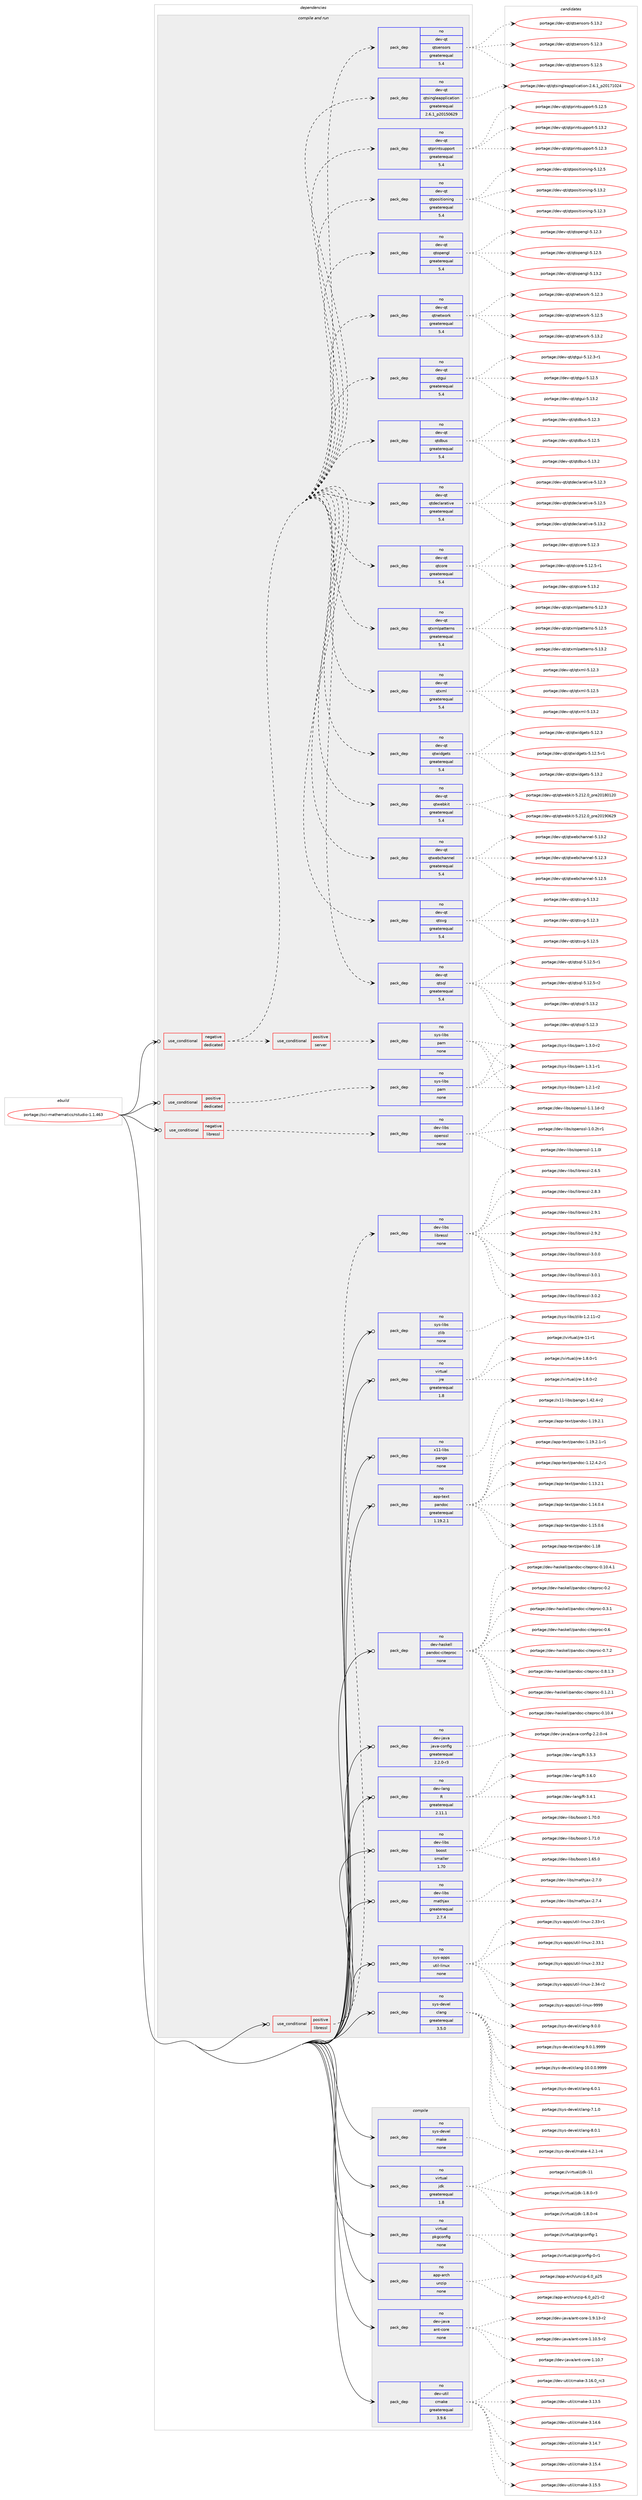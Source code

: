 digraph prolog {

# *************
# Graph options
# *************

newrank=true;
concentrate=true;
compound=true;
graph [rankdir=LR,fontname=Helvetica,fontsize=10,ranksep=1.5];#, ranksep=2.5, nodesep=0.2];
edge  [arrowhead=vee];
node  [fontname=Helvetica,fontsize=10];

# **********
# The ebuild
# **********

subgraph cluster_leftcol {
color=gray;
rank=same;
label=<<i>ebuild</i>>;
id [label="portage://sci-mathematics/rstudio-1.1.463", color=red, width=4, href="../sci-mathematics/rstudio-1.1.463.svg"];
}

# ****************
# The dependencies
# ****************

subgraph cluster_midcol {
color=gray;
label=<<i>dependencies</i>>;
subgraph cluster_compile {
fillcolor="#eeeeee";
style=filled;
label=<<i>compile</i>>;
subgraph pack290771 {
dependency395340 [label=<<TABLE BORDER="0" CELLBORDER="1" CELLSPACING="0" CELLPADDING="4" WIDTH="220"><TR><TD ROWSPAN="6" CELLPADDING="30">pack_dep</TD></TR><TR><TD WIDTH="110">no</TD></TR><TR><TD>app-arch</TD></TR><TR><TD>unzip</TD></TR><TR><TD>none</TD></TR><TR><TD></TD></TR></TABLE>>, shape=none, color=blue];
}
id:e -> dependency395340:w [weight=20,style="solid",arrowhead="vee"];
subgraph pack290772 {
dependency395341 [label=<<TABLE BORDER="0" CELLBORDER="1" CELLSPACING="0" CELLPADDING="4" WIDTH="220"><TR><TD ROWSPAN="6" CELLPADDING="30">pack_dep</TD></TR><TR><TD WIDTH="110">no</TD></TR><TR><TD>dev-java</TD></TR><TR><TD>ant-core</TD></TR><TR><TD>none</TD></TR><TR><TD></TD></TR></TABLE>>, shape=none, color=blue];
}
id:e -> dependency395341:w [weight=20,style="solid",arrowhead="vee"];
subgraph pack290773 {
dependency395342 [label=<<TABLE BORDER="0" CELLBORDER="1" CELLSPACING="0" CELLPADDING="4" WIDTH="220"><TR><TD ROWSPAN="6" CELLPADDING="30">pack_dep</TD></TR><TR><TD WIDTH="110">no</TD></TR><TR><TD>dev-util</TD></TR><TR><TD>cmake</TD></TR><TR><TD>greaterequal</TD></TR><TR><TD>3.9.6</TD></TR></TABLE>>, shape=none, color=blue];
}
id:e -> dependency395342:w [weight=20,style="solid",arrowhead="vee"];
subgraph pack290774 {
dependency395343 [label=<<TABLE BORDER="0" CELLBORDER="1" CELLSPACING="0" CELLPADDING="4" WIDTH="220"><TR><TD ROWSPAN="6" CELLPADDING="30">pack_dep</TD></TR><TR><TD WIDTH="110">no</TD></TR><TR><TD>sys-devel</TD></TR><TR><TD>make</TD></TR><TR><TD>none</TD></TR><TR><TD></TD></TR></TABLE>>, shape=none, color=blue];
}
id:e -> dependency395343:w [weight=20,style="solid",arrowhead="vee"];
subgraph pack290775 {
dependency395344 [label=<<TABLE BORDER="0" CELLBORDER="1" CELLSPACING="0" CELLPADDING="4" WIDTH="220"><TR><TD ROWSPAN="6" CELLPADDING="30">pack_dep</TD></TR><TR><TD WIDTH="110">no</TD></TR><TR><TD>virtual</TD></TR><TR><TD>jdk</TD></TR><TR><TD>greaterequal</TD></TR><TR><TD>1.8</TD></TR></TABLE>>, shape=none, color=blue];
}
id:e -> dependency395344:w [weight=20,style="solid",arrowhead="vee"];
subgraph pack290776 {
dependency395345 [label=<<TABLE BORDER="0" CELLBORDER="1" CELLSPACING="0" CELLPADDING="4" WIDTH="220"><TR><TD ROWSPAN="6" CELLPADDING="30">pack_dep</TD></TR><TR><TD WIDTH="110">no</TD></TR><TR><TD>virtual</TD></TR><TR><TD>pkgconfig</TD></TR><TR><TD>none</TD></TR><TR><TD></TD></TR></TABLE>>, shape=none, color=blue];
}
id:e -> dependency395345:w [weight=20,style="solid",arrowhead="vee"];
}
subgraph cluster_compileandrun {
fillcolor="#eeeeee";
style=filled;
label=<<i>compile and run</i>>;
subgraph cond97845 {
dependency395346 [label=<<TABLE BORDER="0" CELLBORDER="1" CELLSPACING="0" CELLPADDING="4"><TR><TD ROWSPAN="3" CELLPADDING="10">use_conditional</TD></TR><TR><TD>negative</TD></TR><TR><TD>dedicated</TD></TR></TABLE>>, shape=none, color=red];
subgraph pack290777 {
dependency395347 [label=<<TABLE BORDER="0" CELLBORDER="1" CELLSPACING="0" CELLPADDING="4" WIDTH="220"><TR><TD ROWSPAN="6" CELLPADDING="30">pack_dep</TD></TR><TR><TD WIDTH="110">no</TD></TR><TR><TD>dev-qt</TD></TR><TR><TD>qtcore</TD></TR><TR><TD>greaterequal</TD></TR><TR><TD>5.4</TD></TR></TABLE>>, shape=none, color=blue];
}
dependency395346:e -> dependency395347:w [weight=20,style="dashed",arrowhead="vee"];
subgraph pack290778 {
dependency395348 [label=<<TABLE BORDER="0" CELLBORDER="1" CELLSPACING="0" CELLPADDING="4" WIDTH="220"><TR><TD ROWSPAN="6" CELLPADDING="30">pack_dep</TD></TR><TR><TD WIDTH="110">no</TD></TR><TR><TD>dev-qt</TD></TR><TR><TD>qtdeclarative</TD></TR><TR><TD>greaterequal</TD></TR><TR><TD>5.4</TD></TR></TABLE>>, shape=none, color=blue];
}
dependency395346:e -> dependency395348:w [weight=20,style="dashed",arrowhead="vee"];
subgraph pack290779 {
dependency395349 [label=<<TABLE BORDER="0" CELLBORDER="1" CELLSPACING="0" CELLPADDING="4" WIDTH="220"><TR><TD ROWSPAN="6" CELLPADDING="30">pack_dep</TD></TR><TR><TD WIDTH="110">no</TD></TR><TR><TD>dev-qt</TD></TR><TR><TD>qtdbus</TD></TR><TR><TD>greaterequal</TD></TR><TR><TD>5.4</TD></TR></TABLE>>, shape=none, color=blue];
}
dependency395346:e -> dependency395349:w [weight=20,style="dashed",arrowhead="vee"];
subgraph pack290780 {
dependency395350 [label=<<TABLE BORDER="0" CELLBORDER="1" CELLSPACING="0" CELLPADDING="4" WIDTH="220"><TR><TD ROWSPAN="6" CELLPADDING="30">pack_dep</TD></TR><TR><TD WIDTH="110">no</TD></TR><TR><TD>dev-qt</TD></TR><TR><TD>qtgui</TD></TR><TR><TD>greaterequal</TD></TR><TR><TD>5.4</TD></TR></TABLE>>, shape=none, color=blue];
}
dependency395346:e -> dependency395350:w [weight=20,style="dashed",arrowhead="vee"];
subgraph pack290781 {
dependency395351 [label=<<TABLE BORDER="0" CELLBORDER="1" CELLSPACING="0" CELLPADDING="4" WIDTH="220"><TR><TD ROWSPAN="6" CELLPADDING="30">pack_dep</TD></TR><TR><TD WIDTH="110">no</TD></TR><TR><TD>dev-qt</TD></TR><TR><TD>qtnetwork</TD></TR><TR><TD>greaterequal</TD></TR><TR><TD>5.4</TD></TR></TABLE>>, shape=none, color=blue];
}
dependency395346:e -> dependency395351:w [weight=20,style="dashed",arrowhead="vee"];
subgraph pack290782 {
dependency395352 [label=<<TABLE BORDER="0" CELLBORDER="1" CELLSPACING="0" CELLPADDING="4" WIDTH="220"><TR><TD ROWSPAN="6" CELLPADDING="30">pack_dep</TD></TR><TR><TD WIDTH="110">no</TD></TR><TR><TD>dev-qt</TD></TR><TR><TD>qtopengl</TD></TR><TR><TD>greaterequal</TD></TR><TR><TD>5.4</TD></TR></TABLE>>, shape=none, color=blue];
}
dependency395346:e -> dependency395352:w [weight=20,style="dashed",arrowhead="vee"];
subgraph pack290783 {
dependency395353 [label=<<TABLE BORDER="0" CELLBORDER="1" CELLSPACING="0" CELLPADDING="4" WIDTH="220"><TR><TD ROWSPAN="6" CELLPADDING="30">pack_dep</TD></TR><TR><TD WIDTH="110">no</TD></TR><TR><TD>dev-qt</TD></TR><TR><TD>qtpositioning</TD></TR><TR><TD>greaterequal</TD></TR><TR><TD>5.4</TD></TR></TABLE>>, shape=none, color=blue];
}
dependency395346:e -> dependency395353:w [weight=20,style="dashed",arrowhead="vee"];
subgraph pack290784 {
dependency395354 [label=<<TABLE BORDER="0" CELLBORDER="1" CELLSPACING="0" CELLPADDING="4" WIDTH="220"><TR><TD ROWSPAN="6" CELLPADDING="30">pack_dep</TD></TR><TR><TD WIDTH="110">no</TD></TR><TR><TD>dev-qt</TD></TR><TR><TD>qtprintsupport</TD></TR><TR><TD>greaterequal</TD></TR><TR><TD>5.4</TD></TR></TABLE>>, shape=none, color=blue];
}
dependency395346:e -> dependency395354:w [weight=20,style="dashed",arrowhead="vee"];
subgraph pack290785 {
dependency395355 [label=<<TABLE BORDER="0" CELLBORDER="1" CELLSPACING="0" CELLPADDING="4" WIDTH="220"><TR><TD ROWSPAN="6" CELLPADDING="30">pack_dep</TD></TR><TR><TD WIDTH="110">no</TD></TR><TR><TD>dev-qt</TD></TR><TR><TD>qtsingleapplication</TD></TR><TR><TD>greaterequal</TD></TR><TR><TD>2.6.1_p20150629</TD></TR></TABLE>>, shape=none, color=blue];
}
dependency395346:e -> dependency395355:w [weight=20,style="dashed",arrowhead="vee"];
subgraph pack290786 {
dependency395356 [label=<<TABLE BORDER="0" CELLBORDER="1" CELLSPACING="0" CELLPADDING="4" WIDTH="220"><TR><TD ROWSPAN="6" CELLPADDING="30">pack_dep</TD></TR><TR><TD WIDTH="110">no</TD></TR><TR><TD>dev-qt</TD></TR><TR><TD>qtsensors</TD></TR><TR><TD>greaterequal</TD></TR><TR><TD>5.4</TD></TR></TABLE>>, shape=none, color=blue];
}
dependency395346:e -> dependency395356:w [weight=20,style="dashed",arrowhead="vee"];
subgraph pack290787 {
dependency395357 [label=<<TABLE BORDER="0" CELLBORDER="1" CELLSPACING="0" CELLPADDING="4" WIDTH="220"><TR><TD ROWSPAN="6" CELLPADDING="30">pack_dep</TD></TR><TR><TD WIDTH="110">no</TD></TR><TR><TD>dev-qt</TD></TR><TR><TD>qtsql</TD></TR><TR><TD>greaterequal</TD></TR><TR><TD>5.4</TD></TR></TABLE>>, shape=none, color=blue];
}
dependency395346:e -> dependency395357:w [weight=20,style="dashed",arrowhead="vee"];
subgraph pack290788 {
dependency395358 [label=<<TABLE BORDER="0" CELLBORDER="1" CELLSPACING="0" CELLPADDING="4" WIDTH="220"><TR><TD ROWSPAN="6" CELLPADDING="30">pack_dep</TD></TR><TR><TD WIDTH="110">no</TD></TR><TR><TD>dev-qt</TD></TR><TR><TD>qtsvg</TD></TR><TR><TD>greaterequal</TD></TR><TR><TD>5.4</TD></TR></TABLE>>, shape=none, color=blue];
}
dependency395346:e -> dependency395358:w [weight=20,style="dashed",arrowhead="vee"];
subgraph pack290789 {
dependency395359 [label=<<TABLE BORDER="0" CELLBORDER="1" CELLSPACING="0" CELLPADDING="4" WIDTH="220"><TR><TD ROWSPAN="6" CELLPADDING="30">pack_dep</TD></TR><TR><TD WIDTH="110">no</TD></TR><TR><TD>dev-qt</TD></TR><TR><TD>qtwebchannel</TD></TR><TR><TD>greaterequal</TD></TR><TR><TD>5.4</TD></TR></TABLE>>, shape=none, color=blue];
}
dependency395346:e -> dependency395359:w [weight=20,style="dashed",arrowhead="vee"];
subgraph pack290790 {
dependency395360 [label=<<TABLE BORDER="0" CELLBORDER="1" CELLSPACING="0" CELLPADDING="4" WIDTH="220"><TR><TD ROWSPAN="6" CELLPADDING="30">pack_dep</TD></TR><TR><TD WIDTH="110">no</TD></TR><TR><TD>dev-qt</TD></TR><TR><TD>qtwebkit</TD></TR><TR><TD>greaterequal</TD></TR><TR><TD>5.4</TD></TR></TABLE>>, shape=none, color=blue];
}
dependency395346:e -> dependency395360:w [weight=20,style="dashed",arrowhead="vee"];
subgraph pack290791 {
dependency395361 [label=<<TABLE BORDER="0" CELLBORDER="1" CELLSPACING="0" CELLPADDING="4" WIDTH="220"><TR><TD ROWSPAN="6" CELLPADDING="30">pack_dep</TD></TR><TR><TD WIDTH="110">no</TD></TR><TR><TD>dev-qt</TD></TR><TR><TD>qtwidgets</TD></TR><TR><TD>greaterequal</TD></TR><TR><TD>5.4</TD></TR></TABLE>>, shape=none, color=blue];
}
dependency395346:e -> dependency395361:w [weight=20,style="dashed",arrowhead="vee"];
subgraph pack290792 {
dependency395362 [label=<<TABLE BORDER="0" CELLBORDER="1" CELLSPACING="0" CELLPADDING="4" WIDTH="220"><TR><TD ROWSPAN="6" CELLPADDING="30">pack_dep</TD></TR><TR><TD WIDTH="110">no</TD></TR><TR><TD>dev-qt</TD></TR><TR><TD>qtxml</TD></TR><TR><TD>greaterequal</TD></TR><TR><TD>5.4</TD></TR></TABLE>>, shape=none, color=blue];
}
dependency395346:e -> dependency395362:w [weight=20,style="dashed",arrowhead="vee"];
subgraph pack290793 {
dependency395363 [label=<<TABLE BORDER="0" CELLBORDER="1" CELLSPACING="0" CELLPADDING="4" WIDTH="220"><TR><TD ROWSPAN="6" CELLPADDING="30">pack_dep</TD></TR><TR><TD WIDTH="110">no</TD></TR><TR><TD>dev-qt</TD></TR><TR><TD>qtxmlpatterns</TD></TR><TR><TD>greaterequal</TD></TR><TR><TD>5.4</TD></TR></TABLE>>, shape=none, color=blue];
}
dependency395346:e -> dependency395363:w [weight=20,style="dashed",arrowhead="vee"];
subgraph cond97846 {
dependency395364 [label=<<TABLE BORDER="0" CELLBORDER="1" CELLSPACING="0" CELLPADDING="4"><TR><TD ROWSPAN="3" CELLPADDING="10">use_conditional</TD></TR><TR><TD>positive</TD></TR><TR><TD>server</TD></TR></TABLE>>, shape=none, color=red];
subgraph pack290794 {
dependency395365 [label=<<TABLE BORDER="0" CELLBORDER="1" CELLSPACING="0" CELLPADDING="4" WIDTH="220"><TR><TD ROWSPAN="6" CELLPADDING="30">pack_dep</TD></TR><TR><TD WIDTH="110">no</TD></TR><TR><TD>sys-libs</TD></TR><TR><TD>pam</TD></TR><TR><TD>none</TD></TR><TR><TD></TD></TR></TABLE>>, shape=none, color=blue];
}
dependency395364:e -> dependency395365:w [weight=20,style="dashed",arrowhead="vee"];
}
dependency395346:e -> dependency395364:w [weight=20,style="dashed",arrowhead="vee"];
}
id:e -> dependency395346:w [weight=20,style="solid",arrowhead="odotvee"];
subgraph cond97847 {
dependency395366 [label=<<TABLE BORDER="0" CELLBORDER="1" CELLSPACING="0" CELLPADDING="4"><TR><TD ROWSPAN="3" CELLPADDING="10">use_conditional</TD></TR><TR><TD>negative</TD></TR><TR><TD>libressl</TD></TR></TABLE>>, shape=none, color=red];
subgraph pack290795 {
dependency395367 [label=<<TABLE BORDER="0" CELLBORDER="1" CELLSPACING="0" CELLPADDING="4" WIDTH="220"><TR><TD ROWSPAN="6" CELLPADDING="30">pack_dep</TD></TR><TR><TD WIDTH="110">no</TD></TR><TR><TD>dev-libs</TD></TR><TR><TD>openssl</TD></TR><TR><TD>none</TD></TR><TR><TD></TD></TR></TABLE>>, shape=none, color=blue];
}
dependency395366:e -> dependency395367:w [weight=20,style="dashed",arrowhead="vee"];
}
id:e -> dependency395366:w [weight=20,style="solid",arrowhead="odotvee"];
subgraph cond97848 {
dependency395368 [label=<<TABLE BORDER="0" CELLBORDER="1" CELLSPACING="0" CELLPADDING="4"><TR><TD ROWSPAN="3" CELLPADDING="10">use_conditional</TD></TR><TR><TD>positive</TD></TR><TR><TD>dedicated</TD></TR></TABLE>>, shape=none, color=red];
subgraph pack290796 {
dependency395369 [label=<<TABLE BORDER="0" CELLBORDER="1" CELLSPACING="0" CELLPADDING="4" WIDTH="220"><TR><TD ROWSPAN="6" CELLPADDING="30">pack_dep</TD></TR><TR><TD WIDTH="110">no</TD></TR><TR><TD>sys-libs</TD></TR><TR><TD>pam</TD></TR><TR><TD>none</TD></TR><TR><TD></TD></TR></TABLE>>, shape=none, color=blue];
}
dependency395368:e -> dependency395369:w [weight=20,style="dashed",arrowhead="vee"];
}
id:e -> dependency395368:w [weight=20,style="solid",arrowhead="odotvee"];
subgraph cond97849 {
dependency395370 [label=<<TABLE BORDER="0" CELLBORDER="1" CELLSPACING="0" CELLPADDING="4"><TR><TD ROWSPAN="3" CELLPADDING="10">use_conditional</TD></TR><TR><TD>positive</TD></TR><TR><TD>libressl</TD></TR></TABLE>>, shape=none, color=red];
subgraph pack290797 {
dependency395371 [label=<<TABLE BORDER="0" CELLBORDER="1" CELLSPACING="0" CELLPADDING="4" WIDTH="220"><TR><TD ROWSPAN="6" CELLPADDING="30">pack_dep</TD></TR><TR><TD WIDTH="110">no</TD></TR><TR><TD>dev-libs</TD></TR><TR><TD>libressl</TD></TR><TR><TD>none</TD></TR><TR><TD></TD></TR></TABLE>>, shape=none, color=blue];
}
dependency395370:e -> dependency395371:w [weight=20,style="dashed",arrowhead="vee"];
}
id:e -> dependency395370:w [weight=20,style="solid",arrowhead="odotvee"];
subgraph pack290798 {
dependency395372 [label=<<TABLE BORDER="0" CELLBORDER="1" CELLSPACING="0" CELLPADDING="4" WIDTH="220"><TR><TD ROWSPAN="6" CELLPADDING="30">pack_dep</TD></TR><TR><TD WIDTH="110">no</TD></TR><TR><TD>app-text</TD></TR><TR><TD>pandoc</TD></TR><TR><TD>greaterequal</TD></TR><TR><TD>1.19.2.1</TD></TR></TABLE>>, shape=none, color=blue];
}
id:e -> dependency395372:w [weight=20,style="solid",arrowhead="odotvee"];
subgraph pack290799 {
dependency395373 [label=<<TABLE BORDER="0" CELLBORDER="1" CELLSPACING="0" CELLPADDING="4" WIDTH="220"><TR><TD ROWSPAN="6" CELLPADDING="30">pack_dep</TD></TR><TR><TD WIDTH="110">no</TD></TR><TR><TD>dev-haskell</TD></TR><TR><TD>pandoc-citeproc</TD></TR><TR><TD>none</TD></TR><TR><TD></TD></TR></TABLE>>, shape=none, color=blue];
}
id:e -> dependency395373:w [weight=20,style="solid",arrowhead="odotvee"];
subgraph pack290800 {
dependency395374 [label=<<TABLE BORDER="0" CELLBORDER="1" CELLSPACING="0" CELLPADDING="4" WIDTH="220"><TR><TD ROWSPAN="6" CELLPADDING="30">pack_dep</TD></TR><TR><TD WIDTH="110">no</TD></TR><TR><TD>dev-java</TD></TR><TR><TD>java-config</TD></TR><TR><TD>greaterequal</TD></TR><TR><TD>2.2.0-r3</TD></TR></TABLE>>, shape=none, color=blue];
}
id:e -> dependency395374:w [weight=20,style="solid",arrowhead="odotvee"];
subgraph pack290801 {
dependency395375 [label=<<TABLE BORDER="0" CELLBORDER="1" CELLSPACING="0" CELLPADDING="4" WIDTH="220"><TR><TD ROWSPAN="6" CELLPADDING="30">pack_dep</TD></TR><TR><TD WIDTH="110">no</TD></TR><TR><TD>dev-lang</TD></TR><TR><TD>R</TD></TR><TR><TD>greaterequal</TD></TR><TR><TD>2.11.1</TD></TR></TABLE>>, shape=none, color=blue];
}
id:e -> dependency395375:w [weight=20,style="solid",arrowhead="odotvee"];
subgraph pack290802 {
dependency395376 [label=<<TABLE BORDER="0" CELLBORDER="1" CELLSPACING="0" CELLPADDING="4" WIDTH="220"><TR><TD ROWSPAN="6" CELLPADDING="30">pack_dep</TD></TR><TR><TD WIDTH="110">no</TD></TR><TR><TD>dev-libs</TD></TR><TR><TD>boost</TD></TR><TR><TD>smaller</TD></TR><TR><TD>1.70</TD></TR></TABLE>>, shape=none, color=blue];
}
id:e -> dependency395376:w [weight=20,style="solid",arrowhead="odotvee"];
subgraph pack290803 {
dependency395377 [label=<<TABLE BORDER="0" CELLBORDER="1" CELLSPACING="0" CELLPADDING="4" WIDTH="220"><TR><TD ROWSPAN="6" CELLPADDING="30">pack_dep</TD></TR><TR><TD WIDTH="110">no</TD></TR><TR><TD>dev-libs</TD></TR><TR><TD>mathjax</TD></TR><TR><TD>greaterequal</TD></TR><TR><TD>2.7.4</TD></TR></TABLE>>, shape=none, color=blue];
}
id:e -> dependency395377:w [weight=20,style="solid",arrowhead="odotvee"];
subgraph pack290804 {
dependency395378 [label=<<TABLE BORDER="0" CELLBORDER="1" CELLSPACING="0" CELLPADDING="4" WIDTH="220"><TR><TD ROWSPAN="6" CELLPADDING="30">pack_dep</TD></TR><TR><TD WIDTH="110">no</TD></TR><TR><TD>sys-apps</TD></TR><TR><TD>util-linux</TD></TR><TR><TD>none</TD></TR><TR><TD></TD></TR></TABLE>>, shape=none, color=blue];
}
id:e -> dependency395378:w [weight=20,style="solid",arrowhead="odotvee"];
subgraph pack290805 {
dependency395379 [label=<<TABLE BORDER="0" CELLBORDER="1" CELLSPACING="0" CELLPADDING="4" WIDTH="220"><TR><TD ROWSPAN="6" CELLPADDING="30">pack_dep</TD></TR><TR><TD WIDTH="110">no</TD></TR><TR><TD>sys-devel</TD></TR><TR><TD>clang</TD></TR><TR><TD>greaterequal</TD></TR><TR><TD>3.5.0</TD></TR></TABLE>>, shape=none, color=blue];
}
id:e -> dependency395379:w [weight=20,style="solid",arrowhead="odotvee"];
subgraph pack290806 {
dependency395380 [label=<<TABLE BORDER="0" CELLBORDER="1" CELLSPACING="0" CELLPADDING="4" WIDTH="220"><TR><TD ROWSPAN="6" CELLPADDING="30">pack_dep</TD></TR><TR><TD WIDTH="110">no</TD></TR><TR><TD>sys-libs</TD></TR><TR><TD>zlib</TD></TR><TR><TD>none</TD></TR><TR><TD></TD></TR></TABLE>>, shape=none, color=blue];
}
id:e -> dependency395380:w [weight=20,style="solid",arrowhead="odotvee"];
subgraph pack290807 {
dependency395381 [label=<<TABLE BORDER="0" CELLBORDER="1" CELLSPACING="0" CELLPADDING="4" WIDTH="220"><TR><TD ROWSPAN="6" CELLPADDING="30">pack_dep</TD></TR><TR><TD WIDTH="110">no</TD></TR><TR><TD>virtual</TD></TR><TR><TD>jre</TD></TR><TR><TD>greaterequal</TD></TR><TR><TD>1.8</TD></TR></TABLE>>, shape=none, color=blue];
}
id:e -> dependency395381:w [weight=20,style="solid",arrowhead="odotvee"];
subgraph pack290808 {
dependency395382 [label=<<TABLE BORDER="0" CELLBORDER="1" CELLSPACING="0" CELLPADDING="4" WIDTH="220"><TR><TD ROWSPAN="6" CELLPADDING="30">pack_dep</TD></TR><TR><TD WIDTH="110">no</TD></TR><TR><TD>x11-libs</TD></TR><TR><TD>pango</TD></TR><TR><TD>none</TD></TR><TR><TD></TD></TR></TABLE>>, shape=none, color=blue];
}
id:e -> dependency395382:w [weight=20,style="solid",arrowhead="odotvee"];
}
subgraph cluster_run {
fillcolor="#eeeeee";
style=filled;
label=<<i>run</i>>;
}
}

# **************
# The candidates
# **************

subgraph cluster_choices {
rank=same;
color=gray;
label=<<i>candidates</i>>;

subgraph choice290771 {
color=black;
nodesep=1;
choiceportage9711211245971149910447117110122105112455446489511250494511450 [label="portage://app-arch/unzip-6.0_p21-r2", color=red, width=4,href="../app-arch/unzip-6.0_p21-r2.svg"];
choiceportage971121124597114991044711711012210511245544648951125053 [label="portage://app-arch/unzip-6.0_p25", color=red, width=4,href="../app-arch/unzip-6.0_p25.svg"];
dependency395340:e -> choiceportage9711211245971149910447117110122105112455446489511250494511450:w [style=dotted,weight="100"];
dependency395340:e -> choiceportage971121124597114991044711711012210511245544648951125053:w [style=dotted,weight="100"];
}
subgraph choice290772 {
color=black;
nodesep=1;
choiceportage10010111845106971189747971101164599111114101454946494846534511450 [label="portage://dev-java/ant-core-1.10.5-r2", color=red, width=4,href="../dev-java/ant-core-1.10.5-r2.svg"];
choiceportage1001011184510697118974797110116459911111410145494649484655 [label="portage://dev-java/ant-core-1.10.7", color=red, width=4,href="../dev-java/ant-core-1.10.7.svg"];
choiceportage10010111845106971189747971101164599111114101454946574649514511450 [label="portage://dev-java/ant-core-1.9.13-r2", color=red, width=4,href="../dev-java/ant-core-1.9.13-r2.svg"];
dependency395341:e -> choiceportage10010111845106971189747971101164599111114101454946494846534511450:w [style=dotted,weight="100"];
dependency395341:e -> choiceportage1001011184510697118974797110116459911111410145494649484655:w [style=dotted,weight="100"];
dependency395341:e -> choiceportage10010111845106971189747971101164599111114101454946574649514511450:w [style=dotted,weight="100"];
}
subgraph choice290773 {
color=black;
nodesep=1;
choiceportage1001011184511711610510847991099710710145514649514653 [label="portage://dev-util/cmake-3.13.5", color=red, width=4,href="../dev-util/cmake-3.13.5.svg"];
choiceportage1001011184511711610510847991099710710145514649524654 [label="portage://dev-util/cmake-3.14.6", color=red, width=4,href="../dev-util/cmake-3.14.6.svg"];
choiceportage1001011184511711610510847991099710710145514649524655 [label="portage://dev-util/cmake-3.14.7", color=red, width=4,href="../dev-util/cmake-3.14.7.svg"];
choiceportage1001011184511711610510847991099710710145514649534652 [label="portage://dev-util/cmake-3.15.4", color=red, width=4,href="../dev-util/cmake-3.15.4.svg"];
choiceportage1001011184511711610510847991099710710145514649534653 [label="portage://dev-util/cmake-3.15.5", color=red, width=4,href="../dev-util/cmake-3.15.5.svg"];
choiceportage1001011184511711610510847991099710710145514649544648951149951 [label="portage://dev-util/cmake-3.16.0_rc3", color=red, width=4,href="../dev-util/cmake-3.16.0_rc3.svg"];
dependency395342:e -> choiceportage1001011184511711610510847991099710710145514649514653:w [style=dotted,weight="100"];
dependency395342:e -> choiceportage1001011184511711610510847991099710710145514649524654:w [style=dotted,weight="100"];
dependency395342:e -> choiceportage1001011184511711610510847991099710710145514649524655:w [style=dotted,weight="100"];
dependency395342:e -> choiceportage1001011184511711610510847991099710710145514649534652:w [style=dotted,weight="100"];
dependency395342:e -> choiceportage1001011184511711610510847991099710710145514649534653:w [style=dotted,weight="100"];
dependency395342:e -> choiceportage1001011184511711610510847991099710710145514649544648951149951:w [style=dotted,weight="100"];
}
subgraph choice290774 {
color=black;
nodesep=1;
choiceportage1151211154510010111810110847109971071014552465046494511452 [label="portage://sys-devel/make-4.2.1-r4", color=red, width=4,href="../sys-devel/make-4.2.1-r4.svg"];
dependency395343:e -> choiceportage1151211154510010111810110847109971071014552465046494511452:w [style=dotted,weight="100"];
}
subgraph choice290775 {
color=black;
nodesep=1;
choiceportage11810511411611797108471061001074549465646484511451 [label="portage://virtual/jdk-1.8.0-r3", color=red, width=4,href="../virtual/jdk-1.8.0-r3.svg"];
choiceportage11810511411611797108471061001074549465646484511452 [label="portage://virtual/jdk-1.8.0-r4", color=red, width=4,href="../virtual/jdk-1.8.0-r4.svg"];
choiceportage1181051141161179710847106100107454949 [label="portage://virtual/jdk-11", color=red, width=4,href="../virtual/jdk-11.svg"];
dependency395344:e -> choiceportage11810511411611797108471061001074549465646484511451:w [style=dotted,weight="100"];
dependency395344:e -> choiceportage11810511411611797108471061001074549465646484511452:w [style=dotted,weight="100"];
dependency395344:e -> choiceportage1181051141161179710847106100107454949:w [style=dotted,weight="100"];
}
subgraph choice290776 {
color=black;
nodesep=1;
choiceportage11810511411611797108471121071039911111010210510345484511449 [label="portage://virtual/pkgconfig-0-r1", color=red, width=4,href="../virtual/pkgconfig-0-r1.svg"];
choiceportage1181051141161179710847112107103991111101021051034549 [label="portage://virtual/pkgconfig-1", color=red, width=4,href="../virtual/pkgconfig-1.svg"];
dependency395345:e -> choiceportage11810511411611797108471121071039911111010210510345484511449:w [style=dotted,weight="100"];
dependency395345:e -> choiceportage1181051141161179710847112107103991111101021051034549:w [style=dotted,weight="100"];
}
subgraph choice290777 {
color=black;
nodesep=1;
choiceportage10010111845113116471131169911111410145534649504651 [label="portage://dev-qt/qtcore-5.12.3", color=red, width=4,href="../dev-qt/qtcore-5.12.3.svg"];
choiceportage100101118451131164711311699111114101455346495046534511449 [label="portage://dev-qt/qtcore-5.12.5-r1", color=red, width=4,href="../dev-qt/qtcore-5.12.5-r1.svg"];
choiceportage10010111845113116471131169911111410145534649514650 [label="portage://dev-qt/qtcore-5.13.2", color=red, width=4,href="../dev-qt/qtcore-5.13.2.svg"];
dependency395347:e -> choiceportage10010111845113116471131169911111410145534649504651:w [style=dotted,weight="100"];
dependency395347:e -> choiceportage100101118451131164711311699111114101455346495046534511449:w [style=dotted,weight="100"];
dependency395347:e -> choiceportage10010111845113116471131169911111410145534649514650:w [style=dotted,weight="100"];
}
subgraph choice290778 {
color=black;
nodesep=1;
choiceportage100101118451131164711311610010199108971149711610511810145534649504651 [label="portage://dev-qt/qtdeclarative-5.12.3", color=red, width=4,href="../dev-qt/qtdeclarative-5.12.3.svg"];
choiceportage100101118451131164711311610010199108971149711610511810145534649504653 [label="portage://dev-qt/qtdeclarative-5.12.5", color=red, width=4,href="../dev-qt/qtdeclarative-5.12.5.svg"];
choiceportage100101118451131164711311610010199108971149711610511810145534649514650 [label="portage://dev-qt/qtdeclarative-5.13.2", color=red, width=4,href="../dev-qt/qtdeclarative-5.13.2.svg"];
dependency395348:e -> choiceportage100101118451131164711311610010199108971149711610511810145534649504651:w [style=dotted,weight="100"];
dependency395348:e -> choiceportage100101118451131164711311610010199108971149711610511810145534649504653:w [style=dotted,weight="100"];
dependency395348:e -> choiceportage100101118451131164711311610010199108971149711610511810145534649514650:w [style=dotted,weight="100"];
}
subgraph choice290779 {
color=black;
nodesep=1;
choiceportage10010111845113116471131161009811711545534649504651 [label="portage://dev-qt/qtdbus-5.12.3", color=red, width=4,href="../dev-qt/qtdbus-5.12.3.svg"];
choiceportage10010111845113116471131161009811711545534649504653 [label="portage://dev-qt/qtdbus-5.12.5", color=red, width=4,href="../dev-qt/qtdbus-5.12.5.svg"];
choiceportage10010111845113116471131161009811711545534649514650 [label="portage://dev-qt/qtdbus-5.13.2", color=red, width=4,href="../dev-qt/qtdbus-5.13.2.svg"];
dependency395349:e -> choiceportage10010111845113116471131161009811711545534649504651:w [style=dotted,weight="100"];
dependency395349:e -> choiceportage10010111845113116471131161009811711545534649504653:w [style=dotted,weight="100"];
dependency395349:e -> choiceportage10010111845113116471131161009811711545534649514650:w [style=dotted,weight="100"];
}
subgraph choice290780 {
color=black;
nodesep=1;
choiceportage1001011184511311647113116103117105455346495046514511449 [label="portage://dev-qt/qtgui-5.12.3-r1", color=red, width=4,href="../dev-qt/qtgui-5.12.3-r1.svg"];
choiceportage100101118451131164711311610311710545534649504653 [label="portage://dev-qt/qtgui-5.12.5", color=red, width=4,href="../dev-qt/qtgui-5.12.5.svg"];
choiceportage100101118451131164711311610311710545534649514650 [label="portage://dev-qt/qtgui-5.13.2", color=red, width=4,href="../dev-qt/qtgui-5.13.2.svg"];
dependency395350:e -> choiceportage1001011184511311647113116103117105455346495046514511449:w [style=dotted,weight="100"];
dependency395350:e -> choiceportage100101118451131164711311610311710545534649504653:w [style=dotted,weight="100"];
dependency395350:e -> choiceportage100101118451131164711311610311710545534649514650:w [style=dotted,weight="100"];
}
subgraph choice290781 {
color=black;
nodesep=1;
choiceportage100101118451131164711311611010111611911111410745534649504651 [label="portage://dev-qt/qtnetwork-5.12.3", color=red, width=4,href="../dev-qt/qtnetwork-5.12.3.svg"];
choiceportage100101118451131164711311611010111611911111410745534649504653 [label="portage://dev-qt/qtnetwork-5.12.5", color=red, width=4,href="../dev-qt/qtnetwork-5.12.5.svg"];
choiceportage100101118451131164711311611010111611911111410745534649514650 [label="portage://dev-qt/qtnetwork-5.13.2", color=red, width=4,href="../dev-qt/qtnetwork-5.13.2.svg"];
dependency395351:e -> choiceportage100101118451131164711311611010111611911111410745534649504651:w [style=dotted,weight="100"];
dependency395351:e -> choiceportage100101118451131164711311611010111611911111410745534649504653:w [style=dotted,weight="100"];
dependency395351:e -> choiceportage100101118451131164711311611010111611911111410745534649514650:w [style=dotted,weight="100"];
}
subgraph choice290782 {
color=black;
nodesep=1;
choiceportage100101118451131164711311611111210111010310845534649504651 [label="portage://dev-qt/qtopengl-5.12.3", color=red, width=4,href="../dev-qt/qtopengl-5.12.3.svg"];
choiceportage100101118451131164711311611111210111010310845534649504653 [label="portage://dev-qt/qtopengl-5.12.5", color=red, width=4,href="../dev-qt/qtopengl-5.12.5.svg"];
choiceportage100101118451131164711311611111210111010310845534649514650 [label="portage://dev-qt/qtopengl-5.13.2", color=red, width=4,href="../dev-qt/qtopengl-5.13.2.svg"];
dependency395352:e -> choiceportage100101118451131164711311611111210111010310845534649504651:w [style=dotted,weight="100"];
dependency395352:e -> choiceportage100101118451131164711311611111210111010310845534649504653:w [style=dotted,weight="100"];
dependency395352:e -> choiceportage100101118451131164711311611111210111010310845534649514650:w [style=dotted,weight="100"];
}
subgraph choice290783 {
color=black;
nodesep=1;
choiceportage100101118451131164711311611211111510511610511111010511010345534649504651 [label="portage://dev-qt/qtpositioning-5.12.3", color=red, width=4,href="../dev-qt/qtpositioning-5.12.3.svg"];
choiceportage100101118451131164711311611211111510511610511111010511010345534649504653 [label="portage://dev-qt/qtpositioning-5.12.5", color=red, width=4,href="../dev-qt/qtpositioning-5.12.5.svg"];
choiceportage100101118451131164711311611211111510511610511111010511010345534649514650 [label="portage://dev-qt/qtpositioning-5.13.2", color=red, width=4,href="../dev-qt/qtpositioning-5.13.2.svg"];
dependency395353:e -> choiceportage100101118451131164711311611211111510511610511111010511010345534649504651:w [style=dotted,weight="100"];
dependency395353:e -> choiceportage100101118451131164711311611211111510511610511111010511010345534649504653:w [style=dotted,weight="100"];
dependency395353:e -> choiceportage100101118451131164711311611211111510511610511111010511010345534649514650:w [style=dotted,weight="100"];
}
subgraph choice290784 {
color=black;
nodesep=1;
choiceportage100101118451131164711311611211410511011611511711211211111411645534649504651 [label="portage://dev-qt/qtprintsupport-5.12.3", color=red, width=4,href="../dev-qt/qtprintsupport-5.12.3.svg"];
choiceportage100101118451131164711311611211410511011611511711211211111411645534649504653 [label="portage://dev-qt/qtprintsupport-5.12.5", color=red, width=4,href="../dev-qt/qtprintsupport-5.12.5.svg"];
choiceportage100101118451131164711311611211410511011611511711211211111411645534649514650 [label="portage://dev-qt/qtprintsupport-5.13.2", color=red, width=4,href="../dev-qt/qtprintsupport-5.13.2.svg"];
dependency395354:e -> choiceportage100101118451131164711311611211410511011611511711211211111411645534649504651:w [style=dotted,weight="100"];
dependency395354:e -> choiceportage100101118451131164711311611211410511011611511711211211111411645534649504653:w [style=dotted,weight="100"];
dependency395354:e -> choiceportage100101118451131164711311611211410511011611511711211211111411645534649514650:w [style=dotted,weight="100"];
}
subgraph choice290785 {
color=black;
nodesep=1;
choiceportage1001011184511311647113116115105110103108101971121121081059997116105111110455046544649951125048495549485052 [label="portage://dev-qt/qtsingleapplication-2.6.1_p20171024", color=red, width=4,href="../dev-qt/qtsingleapplication-2.6.1_p20171024.svg"];
dependency395355:e -> choiceportage1001011184511311647113116115105110103108101971121121081059997116105111110455046544649951125048495549485052:w [style=dotted,weight="100"];
}
subgraph choice290786 {
color=black;
nodesep=1;
choiceportage100101118451131164711311611510111011511111411545534649504651 [label="portage://dev-qt/qtsensors-5.12.3", color=red, width=4,href="../dev-qt/qtsensors-5.12.3.svg"];
choiceportage100101118451131164711311611510111011511111411545534649504653 [label="portage://dev-qt/qtsensors-5.12.5", color=red, width=4,href="../dev-qt/qtsensors-5.12.5.svg"];
choiceportage100101118451131164711311611510111011511111411545534649514650 [label="portage://dev-qt/qtsensors-5.13.2", color=red, width=4,href="../dev-qt/qtsensors-5.13.2.svg"];
dependency395356:e -> choiceportage100101118451131164711311611510111011511111411545534649504651:w [style=dotted,weight="100"];
dependency395356:e -> choiceportage100101118451131164711311611510111011511111411545534649504653:w [style=dotted,weight="100"];
dependency395356:e -> choiceportage100101118451131164711311611510111011511111411545534649514650:w [style=dotted,weight="100"];
}
subgraph choice290787 {
color=black;
nodesep=1;
choiceportage100101118451131164711311611511310845534649504651 [label="portage://dev-qt/qtsql-5.12.3", color=red, width=4,href="../dev-qt/qtsql-5.12.3.svg"];
choiceportage1001011184511311647113116115113108455346495046534511449 [label="portage://dev-qt/qtsql-5.12.5-r1", color=red, width=4,href="../dev-qt/qtsql-5.12.5-r1.svg"];
choiceportage1001011184511311647113116115113108455346495046534511450 [label="portage://dev-qt/qtsql-5.12.5-r2", color=red, width=4,href="../dev-qt/qtsql-5.12.5-r2.svg"];
choiceportage100101118451131164711311611511310845534649514650 [label="portage://dev-qt/qtsql-5.13.2", color=red, width=4,href="../dev-qt/qtsql-5.13.2.svg"];
dependency395357:e -> choiceportage100101118451131164711311611511310845534649504651:w [style=dotted,weight="100"];
dependency395357:e -> choiceportage1001011184511311647113116115113108455346495046534511449:w [style=dotted,weight="100"];
dependency395357:e -> choiceportage1001011184511311647113116115113108455346495046534511450:w [style=dotted,weight="100"];
dependency395357:e -> choiceportage100101118451131164711311611511310845534649514650:w [style=dotted,weight="100"];
}
subgraph choice290788 {
color=black;
nodesep=1;
choiceportage100101118451131164711311611511810345534649504651 [label="portage://dev-qt/qtsvg-5.12.3", color=red, width=4,href="../dev-qt/qtsvg-5.12.3.svg"];
choiceportage100101118451131164711311611511810345534649504653 [label="portage://dev-qt/qtsvg-5.12.5", color=red, width=4,href="../dev-qt/qtsvg-5.12.5.svg"];
choiceportage100101118451131164711311611511810345534649514650 [label="portage://dev-qt/qtsvg-5.13.2", color=red, width=4,href="../dev-qt/qtsvg-5.13.2.svg"];
dependency395358:e -> choiceportage100101118451131164711311611511810345534649504651:w [style=dotted,weight="100"];
dependency395358:e -> choiceportage100101118451131164711311611511810345534649504653:w [style=dotted,weight="100"];
dependency395358:e -> choiceportage100101118451131164711311611511810345534649514650:w [style=dotted,weight="100"];
}
subgraph choice290789 {
color=black;
nodesep=1;
choiceportage100101118451131164711311611910198991049711011010110845534649504651 [label="portage://dev-qt/qtwebchannel-5.12.3", color=red, width=4,href="../dev-qt/qtwebchannel-5.12.3.svg"];
choiceportage100101118451131164711311611910198991049711011010110845534649504653 [label="portage://dev-qt/qtwebchannel-5.12.5", color=red, width=4,href="../dev-qt/qtwebchannel-5.12.5.svg"];
choiceportage100101118451131164711311611910198991049711011010110845534649514650 [label="portage://dev-qt/qtwebchannel-5.13.2", color=red, width=4,href="../dev-qt/qtwebchannel-5.13.2.svg"];
dependency395359:e -> choiceportage100101118451131164711311611910198991049711011010110845534649504651:w [style=dotted,weight="100"];
dependency395359:e -> choiceportage100101118451131164711311611910198991049711011010110845534649504653:w [style=dotted,weight="100"];
dependency395359:e -> choiceportage100101118451131164711311611910198991049711011010110845534649514650:w [style=dotted,weight="100"];
}
subgraph choice290790 {
color=black;
nodesep=1;
choiceportage1001011184511311647113116119101981071051164553465049504648951121141015048495648495048 [label="portage://dev-qt/qtwebkit-5.212.0_pre20180120", color=red, width=4,href="../dev-qt/qtwebkit-5.212.0_pre20180120.svg"];
choiceportage1001011184511311647113116119101981071051164553465049504648951121141015048495748545057 [label="portage://dev-qt/qtwebkit-5.212.0_pre20190629", color=red, width=4,href="../dev-qt/qtwebkit-5.212.0_pre20190629.svg"];
dependency395360:e -> choiceportage1001011184511311647113116119101981071051164553465049504648951121141015048495648495048:w [style=dotted,weight="100"];
dependency395360:e -> choiceportage1001011184511311647113116119101981071051164553465049504648951121141015048495748545057:w [style=dotted,weight="100"];
}
subgraph choice290791 {
color=black;
nodesep=1;
choiceportage100101118451131164711311611910510010310111611545534649504651 [label="portage://dev-qt/qtwidgets-5.12.3", color=red, width=4,href="../dev-qt/qtwidgets-5.12.3.svg"];
choiceportage1001011184511311647113116119105100103101116115455346495046534511449 [label="portage://dev-qt/qtwidgets-5.12.5-r1", color=red, width=4,href="../dev-qt/qtwidgets-5.12.5-r1.svg"];
choiceportage100101118451131164711311611910510010310111611545534649514650 [label="portage://dev-qt/qtwidgets-5.13.2", color=red, width=4,href="../dev-qt/qtwidgets-5.13.2.svg"];
dependency395361:e -> choiceportage100101118451131164711311611910510010310111611545534649504651:w [style=dotted,weight="100"];
dependency395361:e -> choiceportage1001011184511311647113116119105100103101116115455346495046534511449:w [style=dotted,weight="100"];
dependency395361:e -> choiceportage100101118451131164711311611910510010310111611545534649514650:w [style=dotted,weight="100"];
}
subgraph choice290792 {
color=black;
nodesep=1;
choiceportage100101118451131164711311612010910845534649504651 [label="portage://dev-qt/qtxml-5.12.3", color=red, width=4,href="../dev-qt/qtxml-5.12.3.svg"];
choiceportage100101118451131164711311612010910845534649504653 [label="portage://dev-qt/qtxml-5.12.5", color=red, width=4,href="../dev-qt/qtxml-5.12.5.svg"];
choiceportage100101118451131164711311612010910845534649514650 [label="portage://dev-qt/qtxml-5.13.2", color=red, width=4,href="../dev-qt/qtxml-5.13.2.svg"];
dependency395362:e -> choiceportage100101118451131164711311612010910845534649504651:w [style=dotted,weight="100"];
dependency395362:e -> choiceportage100101118451131164711311612010910845534649504653:w [style=dotted,weight="100"];
dependency395362:e -> choiceportage100101118451131164711311612010910845534649514650:w [style=dotted,weight="100"];
}
subgraph choice290793 {
color=black;
nodesep=1;
choiceportage10010111845113116471131161201091081129711611610111411011545534649504651 [label="portage://dev-qt/qtxmlpatterns-5.12.3", color=red, width=4,href="../dev-qt/qtxmlpatterns-5.12.3.svg"];
choiceportage10010111845113116471131161201091081129711611610111411011545534649504653 [label="portage://dev-qt/qtxmlpatterns-5.12.5", color=red, width=4,href="../dev-qt/qtxmlpatterns-5.12.5.svg"];
choiceportage10010111845113116471131161201091081129711611610111411011545534649514650 [label="portage://dev-qt/qtxmlpatterns-5.13.2", color=red, width=4,href="../dev-qt/qtxmlpatterns-5.13.2.svg"];
dependency395363:e -> choiceportage10010111845113116471131161201091081129711611610111411011545534649504651:w [style=dotted,weight="100"];
dependency395363:e -> choiceportage10010111845113116471131161201091081129711611610111411011545534649504653:w [style=dotted,weight="100"];
dependency395363:e -> choiceportage10010111845113116471131161201091081129711611610111411011545534649514650:w [style=dotted,weight="100"];
}
subgraph choice290794 {
color=black;
nodesep=1;
choiceportage115121115451081059811547112971094549465046494511450 [label="portage://sys-libs/pam-1.2.1-r2", color=red, width=4,href="../sys-libs/pam-1.2.1-r2.svg"];
choiceportage115121115451081059811547112971094549465146484511450 [label="portage://sys-libs/pam-1.3.0-r2", color=red, width=4,href="../sys-libs/pam-1.3.0-r2.svg"];
choiceportage115121115451081059811547112971094549465146494511449 [label="portage://sys-libs/pam-1.3.1-r1", color=red, width=4,href="../sys-libs/pam-1.3.1-r1.svg"];
dependency395365:e -> choiceportage115121115451081059811547112971094549465046494511450:w [style=dotted,weight="100"];
dependency395365:e -> choiceportage115121115451081059811547112971094549465146484511450:w [style=dotted,weight="100"];
dependency395365:e -> choiceportage115121115451081059811547112971094549465146494511449:w [style=dotted,weight="100"];
}
subgraph choice290795 {
color=black;
nodesep=1;
choiceportage1001011184510810598115471111121011101151151084549464846501164511449 [label="portage://dev-libs/openssl-1.0.2t-r1", color=red, width=4,href="../dev-libs/openssl-1.0.2t-r1.svg"];
choiceportage100101118451081059811547111112101110115115108454946494648108 [label="portage://dev-libs/openssl-1.1.0l", color=red, width=4,href="../dev-libs/openssl-1.1.0l.svg"];
choiceportage1001011184510810598115471111121011101151151084549464946491004511450 [label="portage://dev-libs/openssl-1.1.1d-r2", color=red, width=4,href="../dev-libs/openssl-1.1.1d-r2.svg"];
dependency395367:e -> choiceportage1001011184510810598115471111121011101151151084549464846501164511449:w [style=dotted,weight="100"];
dependency395367:e -> choiceportage100101118451081059811547111112101110115115108454946494648108:w [style=dotted,weight="100"];
dependency395367:e -> choiceportage1001011184510810598115471111121011101151151084549464946491004511450:w [style=dotted,weight="100"];
}
subgraph choice290796 {
color=black;
nodesep=1;
choiceportage115121115451081059811547112971094549465046494511450 [label="portage://sys-libs/pam-1.2.1-r2", color=red, width=4,href="../sys-libs/pam-1.2.1-r2.svg"];
choiceportage115121115451081059811547112971094549465146484511450 [label="portage://sys-libs/pam-1.3.0-r2", color=red, width=4,href="../sys-libs/pam-1.3.0-r2.svg"];
choiceportage115121115451081059811547112971094549465146494511449 [label="portage://sys-libs/pam-1.3.1-r1", color=red, width=4,href="../sys-libs/pam-1.3.1-r1.svg"];
dependency395369:e -> choiceportage115121115451081059811547112971094549465046494511450:w [style=dotted,weight="100"];
dependency395369:e -> choiceportage115121115451081059811547112971094549465146484511450:w [style=dotted,weight="100"];
dependency395369:e -> choiceportage115121115451081059811547112971094549465146494511449:w [style=dotted,weight="100"];
}
subgraph choice290797 {
color=black;
nodesep=1;
choiceportage10010111845108105981154710810598114101115115108455046544653 [label="portage://dev-libs/libressl-2.6.5", color=red, width=4,href="../dev-libs/libressl-2.6.5.svg"];
choiceportage10010111845108105981154710810598114101115115108455046564651 [label="portage://dev-libs/libressl-2.8.3", color=red, width=4,href="../dev-libs/libressl-2.8.3.svg"];
choiceportage10010111845108105981154710810598114101115115108455046574649 [label="portage://dev-libs/libressl-2.9.1", color=red, width=4,href="../dev-libs/libressl-2.9.1.svg"];
choiceportage10010111845108105981154710810598114101115115108455046574650 [label="portage://dev-libs/libressl-2.9.2", color=red, width=4,href="../dev-libs/libressl-2.9.2.svg"];
choiceportage10010111845108105981154710810598114101115115108455146484648 [label="portage://dev-libs/libressl-3.0.0", color=red, width=4,href="../dev-libs/libressl-3.0.0.svg"];
choiceportage10010111845108105981154710810598114101115115108455146484649 [label="portage://dev-libs/libressl-3.0.1", color=red, width=4,href="../dev-libs/libressl-3.0.1.svg"];
choiceportage10010111845108105981154710810598114101115115108455146484650 [label="portage://dev-libs/libressl-3.0.2", color=red, width=4,href="../dev-libs/libressl-3.0.2.svg"];
dependency395371:e -> choiceportage10010111845108105981154710810598114101115115108455046544653:w [style=dotted,weight="100"];
dependency395371:e -> choiceportage10010111845108105981154710810598114101115115108455046564651:w [style=dotted,weight="100"];
dependency395371:e -> choiceportage10010111845108105981154710810598114101115115108455046574649:w [style=dotted,weight="100"];
dependency395371:e -> choiceportage10010111845108105981154710810598114101115115108455046574650:w [style=dotted,weight="100"];
dependency395371:e -> choiceportage10010111845108105981154710810598114101115115108455146484648:w [style=dotted,weight="100"];
dependency395371:e -> choiceportage10010111845108105981154710810598114101115115108455146484649:w [style=dotted,weight="100"];
dependency395371:e -> choiceportage10010111845108105981154710810598114101115115108455146484650:w [style=dotted,weight="100"];
}
subgraph choice290798 {
color=black;
nodesep=1;
choiceportage97112112451161011201164711297110100111994549464950465246504511449 [label="portage://app-text/pandoc-1.12.4.2-r1", color=red, width=4,href="../app-text/pandoc-1.12.4.2-r1.svg"];
choiceportage9711211245116101120116471129711010011199454946495146504649 [label="portage://app-text/pandoc-1.13.2.1", color=red, width=4,href="../app-text/pandoc-1.13.2.1.svg"];
choiceportage9711211245116101120116471129711010011199454946495246484652 [label="portage://app-text/pandoc-1.14.0.4", color=red, width=4,href="../app-text/pandoc-1.14.0.4.svg"];
choiceportage9711211245116101120116471129711010011199454946495346484654 [label="portage://app-text/pandoc-1.15.0.6", color=red, width=4,href="../app-text/pandoc-1.15.0.6.svg"];
choiceportage97112112451161011201164711297110100111994549464956 [label="portage://app-text/pandoc-1.18", color=red, width=4,href="../app-text/pandoc-1.18.svg"];
choiceportage9711211245116101120116471129711010011199454946495746504649 [label="portage://app-text/pandoc-1.19.2.1", color=red, width=4,href="../app-text/pandoc-1.19.2.1.svg"];
choiceportage97112112451161011201164711297110100111994549464957465046494511449 [label="portage://app-text/pandoc-1.19.2.1-r1", color=red, width=4,href="../app-text/pandoc-1.19.2.1-r1.svg"];
dependency395372:e -> choiceportage97112112451161011201164711297110100111994549464950465246504511449:w [style=dotted,weight="100"];
dependency395372:e -> choiceportage9711211245116101120116471129711010011199454946495146504649:w [style=dotted,weight="100"];
dependency395372:e -> choiceportage9711211245116101120116471129711010011199454946495246484652:w [style=dotted,weight="100"];
dependency395372:e -> choiceportage9711211245116101120116471129711010011199454946495346484654:w [style=dotted,weight="100"];
dependency395372:e -> choiceportage97112112451161011201164711297110100111994549464956:w [style=dotted,weight="100"];
dependency395372:e -> choiceportage9711211245116101120116471129711010011199454946495746504649:w [style=dotted,weight="100"];
dependency395372:e -> choiceportage97112112451161011201164711297110100111994549464957465046494511449:w [style=dotted,weight="100"];
}
subgraph choice290799 {
color=black;
nodesep=1;
choiceportage10010111845104971151071011081084711297110100111994599105116101112114111994548464946504649 [label="portage://dev-haskell/pandoc-citeproc-0.1.2.1", color=red, width=4,href="../dev-haskell/pandoc-citeproc-0.1.2.1.svg"];
choiceportage100101118451049711510710110810847112971101001119945991051161011121141119945484649484652 [label="portage://dev-haskell/pandoc-citeproc-0.10.4", color=red, width=4,href="../dev-haskell/pandoc-citeproc-0.10.4.svg"];
choiceportage1001011184510497115107101108108471129711010011199459910511610111211411199454846494846524649 [label="portage://dev-haskell/pandoc-citeproc-0.10.4.1", color=red, width=4,href="../dev-haskell/pandoc-citeproc-0.10.4.1.svg"];
choiceportage100101118451049711510710110810847112971101001119945991051161011121141119945484650 [label="portage://dev-haskell/pandoc-citeproc-0.2", color=red, width=4,href="../dev-haskell/pandoc-citeproc-0.2.svg"];
choiceportage1001011184510497115107101108108471129711010011199459910511610111211411199454846514649 [label="portage://dev-haskell/pandoc-citeproc-0.3.1", color=red, width=4,href="../dev-haskell/pandoc-citeproc-0.3.1.svg"];
choiceportage100101118451049711510710110810847112971101001119945991051161011121141119945484654 [label="portage://dev-haskell/pandoc-citeproc-0.6", color=red, width=4,href="../dev-haskell/pandoc-citeproc-0.6.svg"];
choiceportage1001011184510497115107101108108471129711010011199459910511610111211411199454846554650 [label="portage://dev-haskell/pandoc-citeproc-0.7.2", color=red, width=4,href="../dev-haskell/pandoc-citeproc-0.7.2.svg"];
choiceportage10010111845104971151071011081084711297110100111994599105116101112114111994548465646494651 [label="portage://dev-haskell/pandoc-citeproc-0.8.1.3", color=red, width=4,href="../dev-haskell/pandoc-citeproc-0.8.1.3.svg"];
dependency395373:e -> choiceportage10010111845104971151071011081084711297110100111994599105116101112114111994548464946504649:w [style=dotted,weight="100"];
dependency395373:e -> choiceportage100101118451049711510710110810847112971101001119945991051161011121141119945484649484652:w [style=dotted,weight="100"];
dependency395373:e -> choiceportage1001011184510497115107101108108471129711010011199459910511610111211411199454846494846524649:w [style=dotted,weight="100"];
dependency395373:e -> choiceportage100101118451049711510710110810847112971101001119945991051161011121141119945484650:w [style=dotted,weight="100"];
dependency395373:e -> choiceportage1001011184510497115107101108108471129711010011199459910511610111211411199454846514649:w [style=dotted,weight="100"];
dependency395373:e -> choiceportage100101118451049711510710110810847112971101001119945991051161011121141119945484654:w [style=dotted,weight="100"];
dependency395373:e -> choiceportage1001011184510497115107101108108471129711010011199459910511610111211411199454846554650:w [style=dotted,weight="100"];
dependency395373:e -> choiceportage10010111845104971151071011081084711297110100111994599105116101112114111994548465646494651:w [style=dotted,weight="100"];
}
subgraph choice290800 {
color=black;
nodesep=1;
choiceportage10010111845106971189747106971189745991111101021051034550465046484511452 [label="portage://dev-java/java-config-2.2.0-r4", color=red, width=4,href="../dev-java/java-config-2.2.0-r4.svg"];
dependency395374:e -> choiceportage10010111845106971189747106971189745991111101021051034550465046484511452:w [style=dotted,weight="100"];
}
subgraph choice290801 {
color=black;
nodesep=1;
choiceportage10010111845108971101034782455146524649 [label="portage://dev-lang/R-3.4.1", color=red, width=4,href="../dev-lang/R-3.4.1.svg"];
choiceportage10010111845108971101034782455146534651 [label="portage://dev-lang/R-3.5.3", color=red, width=4,href="../dev-lang/R-3.5.3.svg"];
choiceportage10010111845108971101034782455146544648 [label="portage://dev-lang/R-3.6.0", color=red, width=4,href="../dev-lang/R-3.6.0.svg"];
dependency395375:e -> choiceportage10010111845108971101034782455146524649:w [style=dotted,weight="100"];
dependency395375:e -> choiceportage10010111845108971101034782455146534651:w [style=dotted,weight="100"];
dependency395375:e -> choiceportage10010111845108971101034782455146544648:w [style=dotted,weight="100"];
}
subgraph choice290802 {
color=black;
nodesep=1;
choiceportage1001011184510810598115479811111111511645494654534648 [label="portage://dev-libs/boost-1.65.0", color=red, width=4,href="../dev-libs/boost-1.65.0.svg"];
choiceportage1001011184510810598115479811111111511645494655484648 [label="portage://dev-libs/boost-1.70.0", color=red, width=4,href="../dev-libs/boost-1.70.0.svg"];
choiceportage1001011184510810598115479811111111511645494655494648 [label="portage://dev-libs/boost-1.71.0", color=red, width=4,href="../dev-libs/boost-1.71.0.svg"];
dependency395376:e -> choiceportage1001011184510810598115479811111111511645494654534648:w [style=dotted,weight="100"];
dependency395376:e -> choiceportage1001011184510810598115479811111111511645494655484648:w [style=dotted,weight="100"];
dependency395376:e -> choiceportage1001011184510810598115479811111111511645494655494648:w [style=dotted,weight="100"];
}
subgraph choice290803 {
color=black;
nodesep=1;
choiceportage1001011184510810598115471099711610410697120455046554648 [label="portage://dev-libs/mathjax-2.7.0", color=red, width=4,href="../dev-libs/mathjax-2.7.0.svg"];
choiceportage1001011184510810598115471099711610410697120455046554652 [label="portage://dev-libs/mathjax-2.7.4", color=red, width=4,href="../dev-libs/mathjax-2.7.4.svg"];
dependency395377:e -> choiceportage1001011184510810598115471099711610410697120455046554648:w [style=dotted,weight="100"];
dependency395377:e -> choiceportage1001011184510810598115471099711610410697120455046554652:w [style=dotted,weight="100"];
}
subgraph choice290804 {
color=black;
nodesep=1;
choiceportage1151211154597112112115471171161051084510810511011712045504651514511449 [label="portage://sys-apps/util-linux-2.33-r1", color=red, width=4,href="../sys-apps/util-linux-2.33-r1.svg"];
choiceportage1151211154597112112115471171161051084510810511011712045504651514649 [label="portage://sys-apps/util-linux-2.33.1", color=red, width=4,href="../sys-apps/util-linux-2.33.1.svg"];
choiceportage1151211154597112112115471171161051084510810511011712045504651514650 [label="portage://sys-apps/util-linux-2.33.2", color=red, width=4,href="../sys-apps/util-linux-2.33.2.svg"];
choiceportage1151211154597112112115471171161051084510810511011712045504651524511450 [label="portage://sys-apps/util-linux-2.34-r2", color=red, width=4,href="../sys-apps/util-linux-2.34-r2.svg"];
choiceportage115121115459711211211547117116105108451081051101171204557575757 [label="portage://sys-apps/util-linux-9999", color=red, width=4,href="../sys-apps/util-linux-9999.svg"];
dependency395378:e -> choiceportage1151211154597112112115471171161051084510810511011712045504651514511449:w [style=dotted,weight="100"];
dependency395378:e -> choiceportage1151211154597112112115471171161051084510810511011712045504651514649:w [style=dotted,weight="100"];
dependency395378:e -> choiceportage1151211154597112112115471171161051084510810511011712045504651514650:w [style=dotted,weight="100"];
dependency395378:e -> choiceportage1151211154597112112115471171161051084510810511011712045504651524511450:w [style=dotted,weight="100"];
dependency395378:e -> choiceportage115121115459711211211547117116105108451081051101171204557575757:w [style=dotted,weight="100"];
}
subgraph choice290805 {
color=black;
nodesep=1;
choiceportage11512111545100101118101108479910897110103454948464846484657575757 [label="portage://sys-devel/clang-10.0.0.9999", color=red, width=4,href="../sys-devel/clang-10.0.0.9999.svg"];
choiceportage11512111545100101118101108479910897110103455446484649 [label="portage://sys-devel/clang-6.0.1", color=red, width=4,href="../sys-devel/clang-6.0.1.svg"];
choiceportage11512111545100101118101108479910897110103455546494648 [label="portage://sys-devel/clang-7.1.0", color=red, width=4,href="../sys-devel/clang-7.1.0.svg"];
choiceportage11512111545100101118101108479910897110103455646484649 [label="portage://sys-devel/clang-8.0.1", color=red, width=4,href="../sys-devel/clang-8.0.1.svg"];
choiceportage11512111545100101118101108479910897110103455746484648 [label="portage://sys-devel/clang-9.0.0", color=red, width=4,href="../sys-devel/clang-9.0.0.svg"];
choiceportage115121115451001011181011084799108971101034557464846494657575757 [label="portage://sys-devel/clang-9.0.1.9999", color=red, width=4,href="../sys-devel/clang-9.0.1.9999.svg"];
dependency395379:e -> choiceportage11512111545100101118101108479910897110103454948464846484657575757:w [style=dotted,weight="100"];
dependency395379:e -> choiceportage11512111545100101118101108479910897110103455446484649:w [style=dotted,weight="100"];
dependency395379:e -> choiceportage11512111545100101118101108479910897110103455546494648:w [style=dotted,weight="100"];
dependency395379:e -> choiceportage11512111545100101118101108479910897110103455646484649:w [style=dotted,weight="100"];
dependency395379:e -> choiceportage11512111545100101118101108479910897110103455746484648:w [style=dotted,weight="100"];
dependency395379:e -> choiceportage115121115451001011181011084799108971101034557464846494657575757:w [style=dotted,weight="100"];
}
subgraph choice290806 {
color=black;
nodesep=1;
choiceportage11512111545108105981154712210810598454946504649494511450 [label="portage://sys-libs/zlib-1.2.11-r2", color=red, width=4,href="../sys-libs/zlib-1.2.11-r2.svg"];
dependency395380:e -> choiceportage11512111545108105981154712210810598454946504649494511450:w [style=dotted,weight="100"];
}
subgraph choice290807 {
color=black;
nodesep=1;
choiceportage11810511411611797108471061141014549465646484511449 [label="portage://virtual/jre-1.8.0-r1", color=red, width=4,href="../virtual/jre-1.8.0-r1.svg"];
choiceportage11810511411611797108471061141014549465646484511450 [label="portage://virtual/jre-1.8.0-r2", color=red, width=4,href="../virtual/jre-1.8.0-r2.svg"];
choiceportage11810511411611797108471061141014549494511449 [label="portage://virtual/jre-11-r1", color=red, width=4,href="../virtual/jre-11-r1.svg"];
dependency395381:e -> choiceportage11810511411611797108471061141014549465646484511449:w [style=dotted,weight="100"];
dependency395381:e -> choiceportage11810511411611797108471061141014549465646484511450:w [style=dotted,weight="100"];
dependency395381:e -> choiceportage11810511411611797108471061141014549494511449:w [style=dotted,weight="100"];
}
subgraph choice290808 {
color=black;
nodesep=1;
choiceportage120494945108105981154711297110103111454946525046524511450 [label="portage://x11-libs/pango-1.42.4-r2", color=red, width=4,href="../x11-libs/pango-1.42.4-r2.svg"];
dependency395382:e -> choiceportage120494945108105981154711297110103111454946525046524511450:w [style=dotted,weight="100"];
}
}

}
